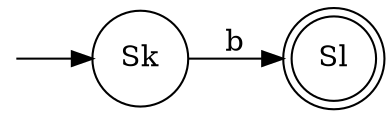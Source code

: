 digraph finite_state_machine {
    rankdir=LR;
    size="8,5"
    node [shape = point, color=white, fontcolor=white]; start;
    node [shape = doublecircle, color=black, fontcolor=black]; Sl;
    node [shape = circle];
    start -> Sk;
    Sk -> Sl [ label = "b" ];
}
